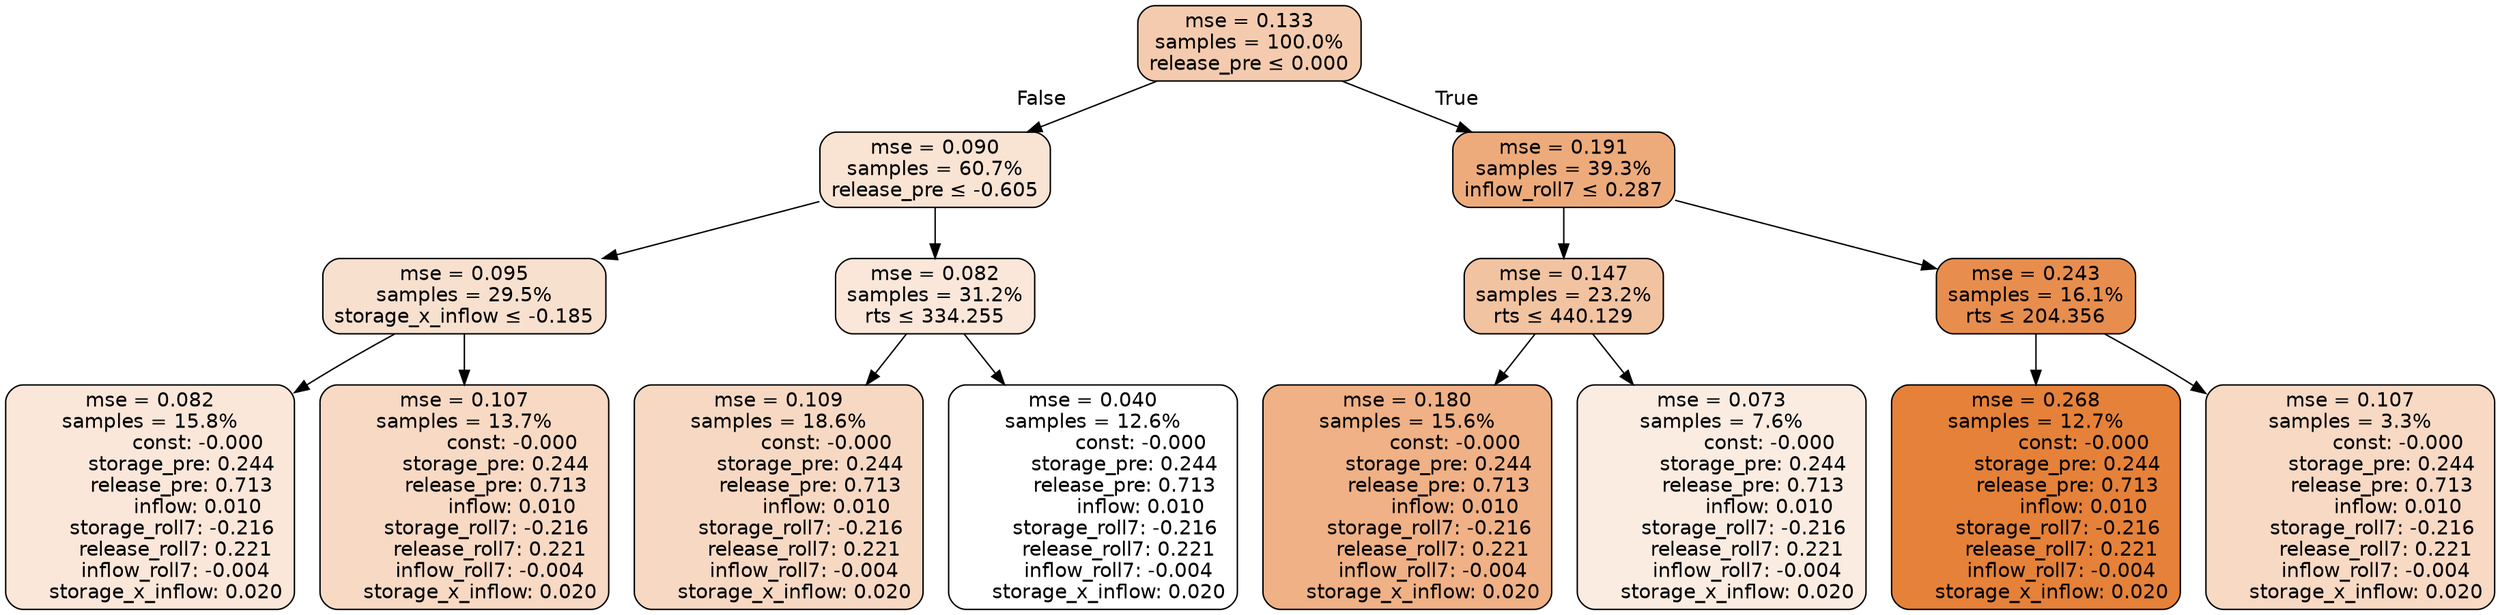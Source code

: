 digraph tree {
node [shape=rectangle, style="filled, rounded", color="black", fontname=helvetica] ;
edge [fontname=helvetica] ;
	"0" [label="mse = 0.133
samples = 100.0%
release_pre &le; 0.000", fillcolor="#f4cbae"]
	"1" [label="mse = 0.090
samples = 60.7%
release_pre &le; -0.605", fillcolor="#f9e3d3"]
	"2" [label="mse = 0.095
samples = 29.5%
storage_x_inflow &le; -0.185", fillcolor="#f8e0cf"]
	"3" [label="mse = 0.082
samples = 15.8%
               const: -0.000
          storage_pre: 0.244
          release_pre: 0.713
               inflow: 0.010
       storage_roll7: -0.216
        release_roll7: 0.221
        inflow_roll7: -0.004
     storage_x_inflow: 0.020", fillcolor="#fae7da"]
	"4" [label="mse = 0.107
samples = 13.7%
               const: -0.000
          storage_pre: 0.244
          release_pre: 0.713
               inflow: 0.010
       storage_roll7: -0.216
        release_roll7: 0.221
        inflow_roll7: -0.004
     storage_x_inflow: 0.020", fillcolor="#f7d9c4"]
	"5" [label="mse = 0.082
samples = 31.2%
rts &le; 334.255", fillcolor="#fae7da"]
	"6" [label="mse = 0.109
samples = 18.6%
               const: -0.000
          storage_pre: 0.244
          release_pre: 0.713
               inflow: 0.010
       storage_roll7: -0.216
        release_roll7: 0.221
        inflow_roll7: -0.004
     storage_x_inflow: 0.020", fillcolor="#f7d9c3"]
	"7" [label="mse = 0.040
samples = 12.6%
               const: -0.000
          storage_pre: 0.244
          release_pre: 0.713
               inflow: 0.010
       storage_roll7: -0.216
        release_roll7: 0.221
        inflow_roll7: -0.004
     storage_x_inflow: 0.020", fillcolor="#ffffff"]
	"8" [label="mse = 0.191
samples = 39.3%
inflow_roll7 &le; 0.287", fillcolor="#edab7b"]
	"9" [label="mse = 0.147
samples = 23.2%
rts &le; 440.129", fillcolor="#f2c3a1"]
	"10" [label="mse = 0.180
samples = 15.6%
               const: -0.000
          storage_pre: 0.244
          release_pre: 0.713
               inflow: 0.010
       storage_roll7: -0.216
        release_roll7: 0.221
        inflow_roll7: -0.004
     storage_x_inflow: 0.020", fillcolor="#efb185"]
	"11" [label="mse = 0.073
samples = 7.6%
               const: -0.000
          storage_pre: 0.244
          release_pre: 0.713
               inflow: 0.010
       storage_roll7: -0.216
        release_roll7: 0.221
        inflow_roll7: -0.004
     storage_x_inflow: 0.020", fillcolor="#fbece2"]
	"12" [label="mse = 0.243
samples = 16.1%
rts &le; 204.356", fillcolor="#e78e4e"]
	"13" [label="mse = 0.268
samples = 12.7%
               const: -0.000
          storage_pre: 0.244
          release_pre: 0.713
               inflow: 0.010
       storage_roll7: -0.216
        release_roll7: 0.221
        inflow_roll7: -0.004
     storage_x_inflow: 0.020", fillcolor="#e58139"]
	"14" [label="mse = 0.107
samples = 3.3%
               const: -0.000
          storage_pre: 0.244
          release_pre: 0.713
               inflow: 0.010
       storage_roll7: -0.216
        release_roll7: 0.221
        inflow_roll7: -0.004
     storage_x_inflow: 0.020", fillcolor="#f7d9c4"]

	"0" -> "1" [labeldistance=2.5, labelangle=45, headlabel="False"]
	"1" -> "2"
	"2" -> "3"
	"2" -> "4"
	"1" -> "5"
	"5" -> "6"
	"5" -> "7"
	"0" -> "8" [labeldistance=2.5, labelangle=-45, headlabel="True"]
	"8" -> "9"
	"9" -> "10"
	"9" -> "11"
	"8" -> "12"
	"12" -> "13"
	"12" -> "14"
}